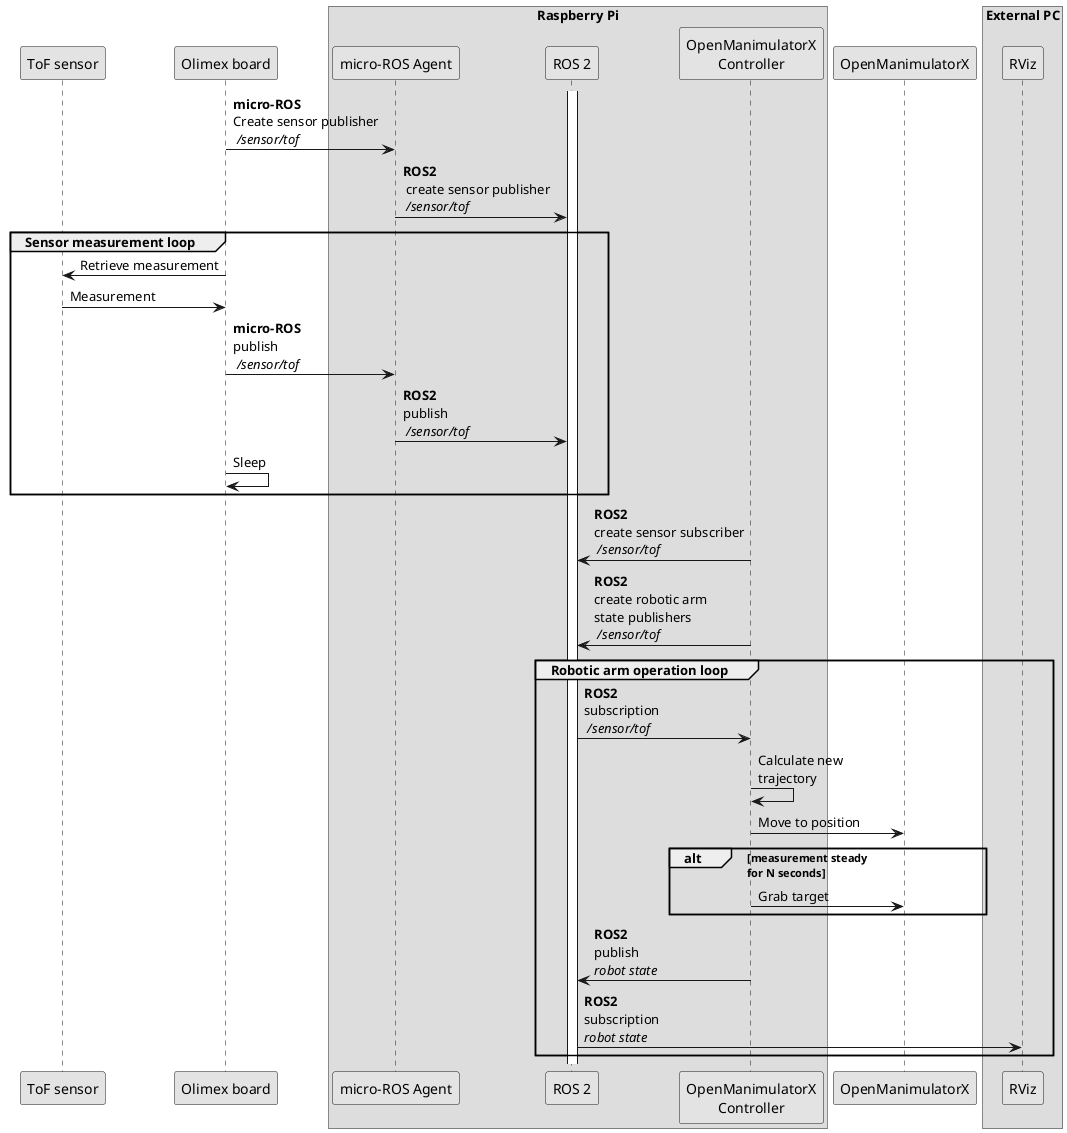 [plantuml, svg, %interactive]
@startuml 
    skinparam backgroundColor #FFF
    skinparam monochrome true

    participant "ToF sensor" as tof
    participant "Olimex board" as olimex
    box "Raspberry Pi"
        participant "micro-ROS Agent" as urosagent
        participant "ROS 2" as ros2
        participant "OpenManimulatorX\nController" as openmanipulator_sf
    end box
    participant "OpenManimulatorX" as openmanipulator
    box "External PC"
        participant "RViz" as rviz
    end box


    activate ros2

    olimex -> urosagent: **micro-ROS**\nCreate sensor publisher\n ///sensor/tof//
    urosagent -> ros2: **ROS2**\n create sensor publisher\n ///sensor/tof//
    group Sensor measurement loop
        olimex -> tof: Retrieve measurement 
        tof -> olimex: Measurement
        olimex -> urosagent: **micro-ROS**\npublish\n ///sensor/tof//
        urosagent -> ros2: **ROS2**\npublish\n ///sensor/tof//
        olimex -> olimex: Sleep
    end

    openmanipulator_sf -> ros2: **ROS2**\ncreate sensor subscriber\n ///sensor/tof//
    openmanipulator_sf -> ros2: **ROS2**\ncreate robotic arm\nstate publishers\n ///sensor/tof//

    group Robotic arm operation loop
        ros2 -> openmanipulator_sf: **ROS2**\nsubscription\n ///sensor/tof//
        openmanipulator_sf -> openmanipulator_sf: Calculate new\ntrajectory
        openmanipulator_sf -> openmanipulator: Move to position
        alt measurement steady\nfor N seconds
            openmanipulator_sf -> openmanipulator: Grab target
        end
        openmanipulator_sf -> ros2: **ROS2**\npublish\n//robot state//
        ros2 -> rviz: **ROS2**\nsubscription\n//robot state//

    end

@enduml
